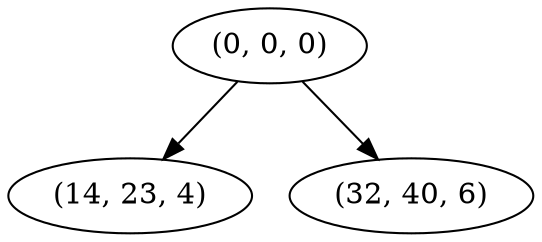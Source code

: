 digraph tree {
    "(0, 0, 0)";
    "(14, 23, 4)";
    "(32, 40, 6)";
    "(0, 0, 0)" -> "(14, 23, 4)";
    "(0, 0, 0)" -> "(32, 40, 6)";
}
